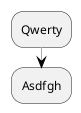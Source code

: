 {
  "sha1": "9id8s12wupxtwml6vgc51z32fkv88c",
  "insertion": {
    "when": "2024-05-30T20:48:21.694Z",
    "url": "https://forum.plantuml.net/11283/lines-without-arrows?show=11302#c11302",
    "user": "plantuml@gmail.com"
  }
}
@startuml
skinparam ArrowColor orange
skinparam ArrowHeadColor black
:Qwerty;
:Asdfgh;
@enduml
